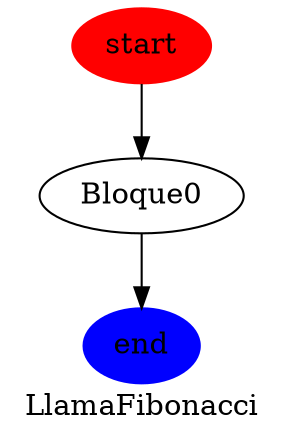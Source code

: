 digraph {

		label = "LlamaFibonacci";
Bloque0->end;

	start -> Bloque0;
	start [style=filled, color=red];
	end [style=filled, color=blue];

}